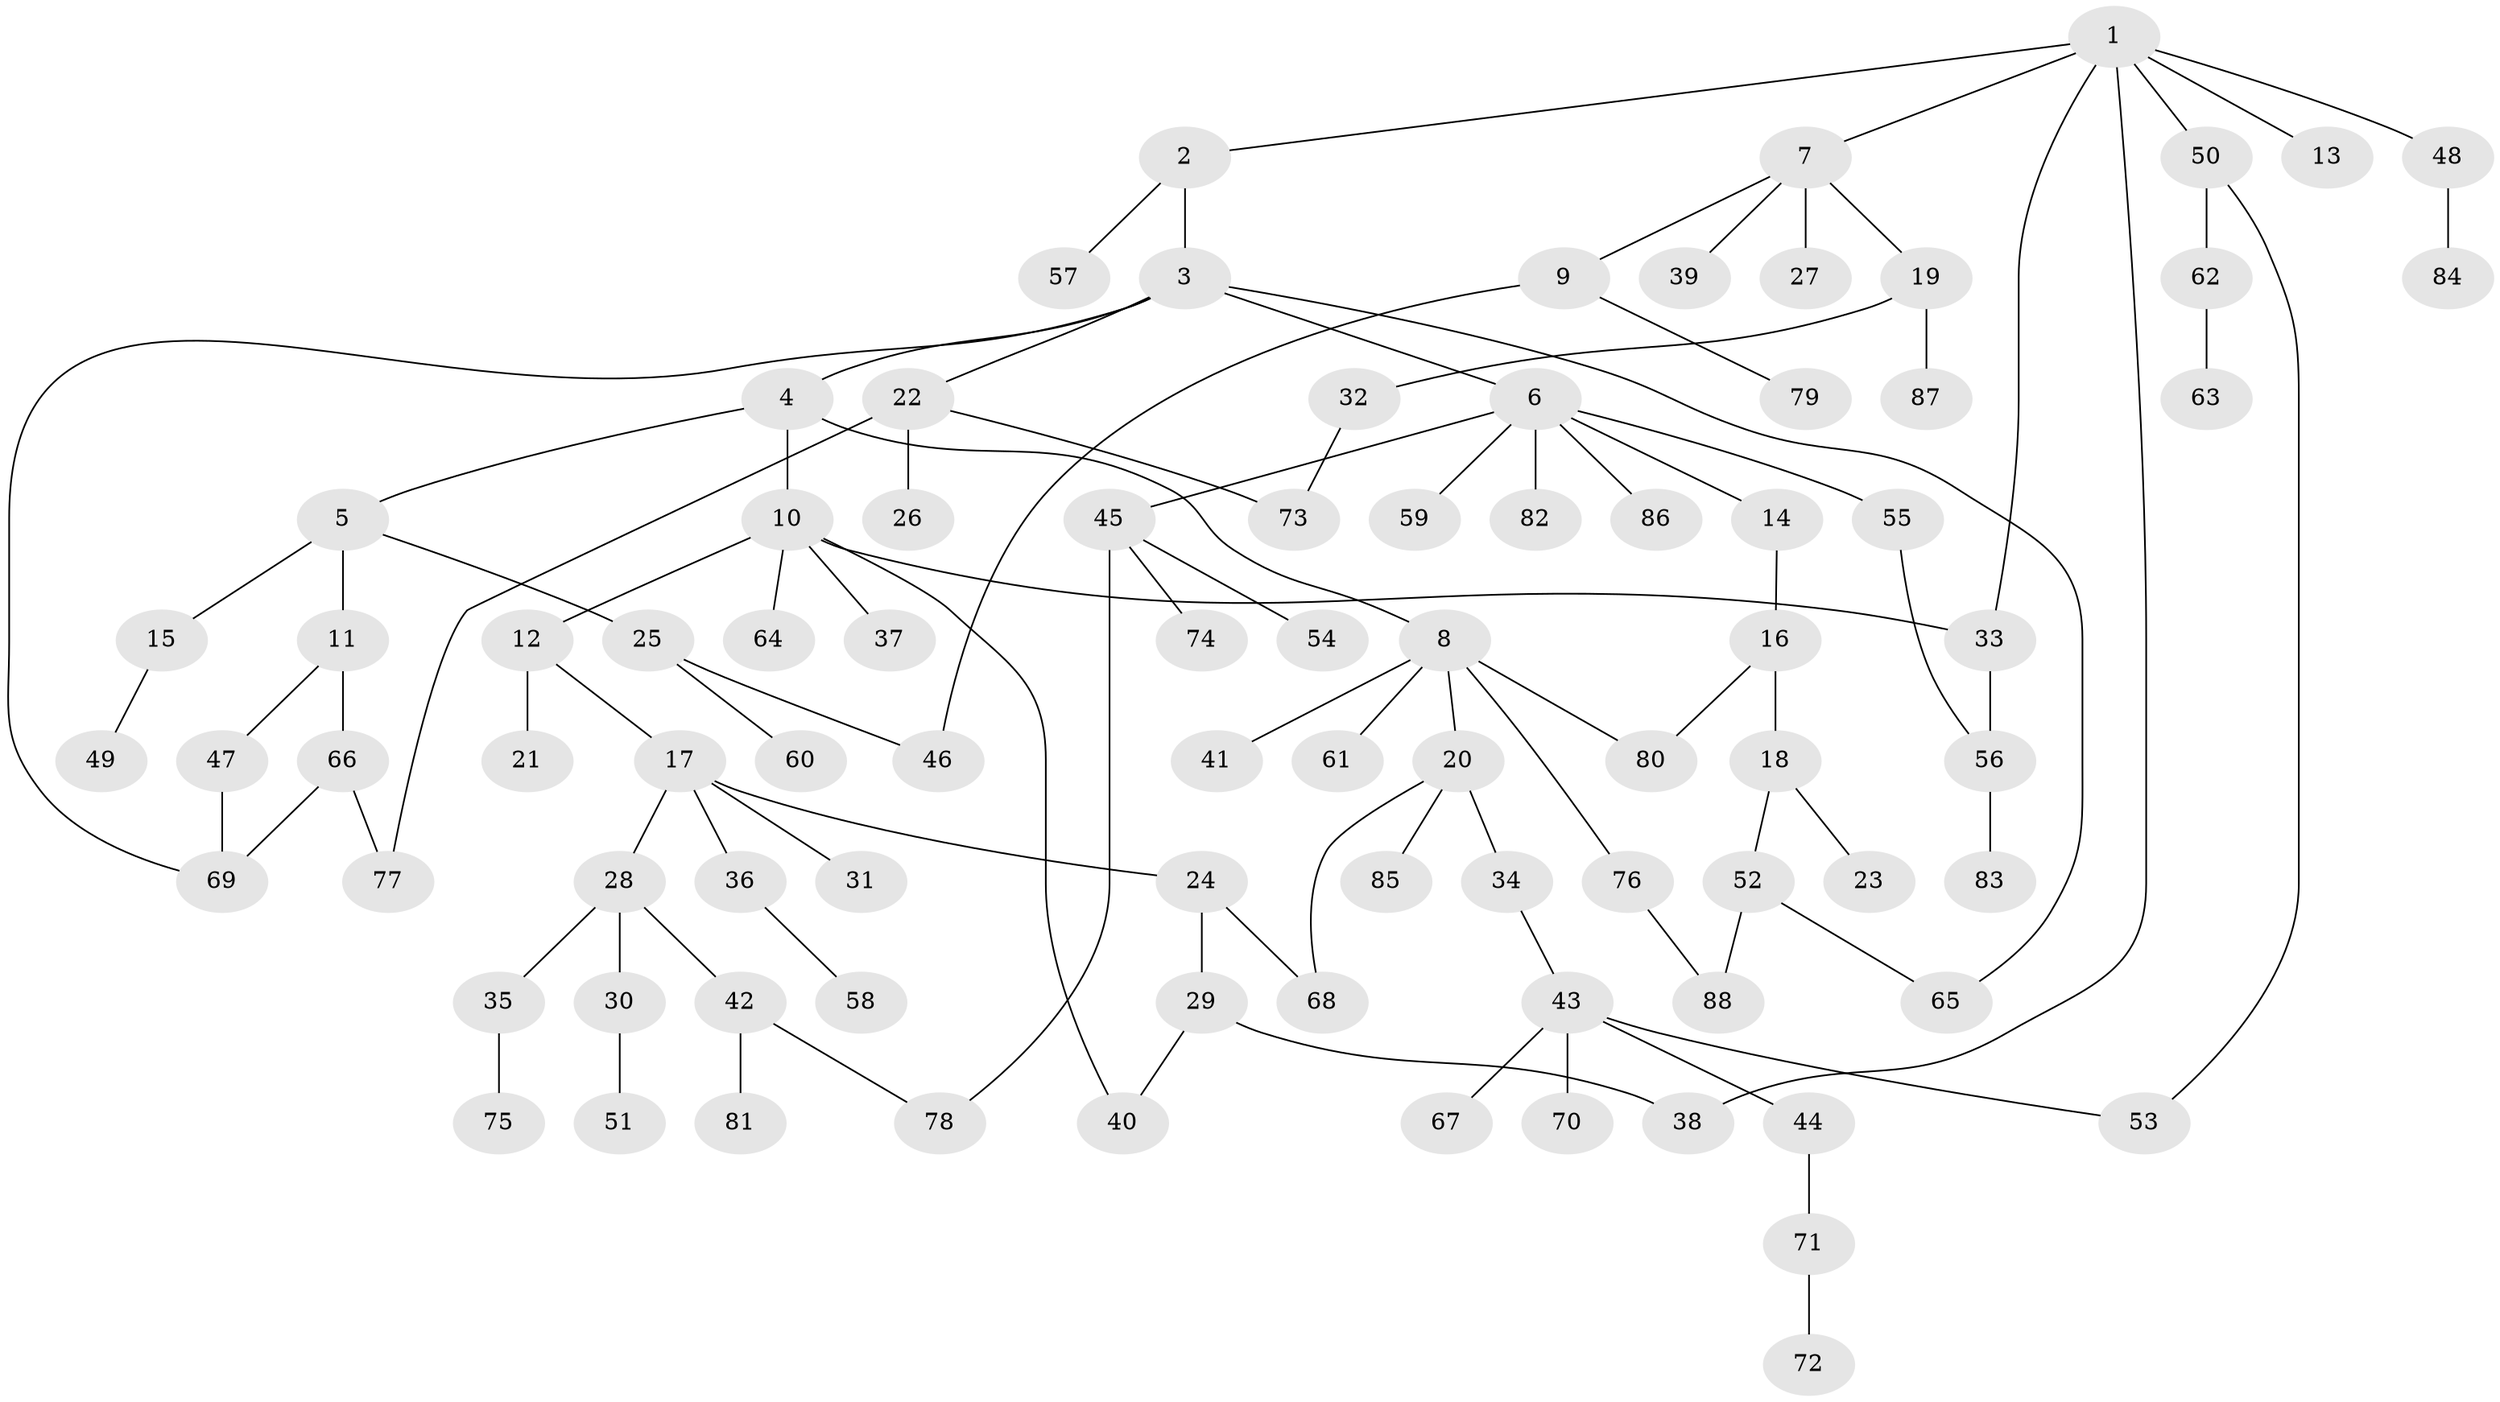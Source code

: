 // Generated by graph-tools (version 1.1) at 2025/25/03/09/25 03:25:29]
// undirected, 88 vertices, 102 edges
graph export_dot {
graph [start="1"]
  node [color=gray90,style=filled];
  1;
  2;
  3;
  4;
  5;
  6;
  7;
  8;
  9;
  10;
  11;
  12;
  13;
  14;
  15;
  16;
  17;
  18;
  19;
  20;
  21;
  22;
  23;
  24;
  25;
  26;
  27;
  28;
  29;
  30;
  31;
  32;
  33;
  34;
  35;
  36;
  37;
  38;
  39;
  40;
  41;
  42;
  43;
  44;
  45;
  46;
  47;
  48;
  49;
  50;
  51;
  52;
  53;
  54;
  55;
  56;
  57;
  58;
  59;
  60;
  61;
  62;
  63;
  64;
  65;
  66;
  67;
  68;
  69;
  70;
  71;
  72;
  73;
  74;
  75;
  76;
  77;
  78;
  79;
  80;
  81;
  82;
  83;
  84;
  85;
  86;
  87;
  88;
  1 -- 2;
  1 -- 7;
  1 -- 13;
  1 -- 38;
  1 -- 48;
  1 -- 50;
  1 -- 33;
  2 -- 3;
  2 -- 57;
  3 -- 4;
  3 -- 6;
  3 -- 22;
  3 -- 65;
  3 -- 69;
  4 -- 5;
  4 -- 8;
  4 -- 10;
  5 -- 11;
  5 -- 15;
  5 -- 25;
  6 -- 14;
  6 -- 45;
  6 -- 55;
  6 -- 59;
  6 -- 82;
  6 -- 86;
  7 -- 9;
  7 -- 19;
  7 -- 27;
  7 -- 39;
  8 -- 20;
  8 -- 41;
  8 -- 61;
  8 -- 76;
  8 -- 80;
  9 -- 46;
  9 -- 79;
  10 -- 12;
  10 -- 33;
  10 -- 37;
  10 -- 40;
  10 -- 64;
  11 -- 47;
  11 -- 66;
  12 -- 17;
  12 -- 21;
  14 -- 16;
  15 -- 49;
  16 -- 18;
  16 -- 80;
  17 -- 24;
  17 -- 28;
  17 -- 31;
  17 -- 36;
  18 -- 23;
  18 -- 52;
  19 -- 32;
  19 -- 87;
  20 -- 34;
  20 -- 85;
  20 -- 68;
  22 -- 26;
  22 -- 73;
  22 -- 77;
  24 -- 29;
  24 -- 68;
  25 -- 60;
  25 -- 46;
  28 -- 30;
  28 -- 35;
  28 -- 42;
  29 -- 40;
  29 -- 38;
  30 -- 51;
  32 -- 73;
  33 -- 56;
  34 -- 43;
  35 -- 75;
  36 -- 58;
  42 -- 81;
  42 -- 78;
  43 -- 44;
  43 -- 67;
  43 -- 70;
  43 -- 53;
  44 -- 71;
  45 -- 54;
  45 -- 74;
  45 -- 78;
  47 -- 69;
  48 -- 84;
  50 -- 53;
  50 -- 62;
  52 -- 88;
  52 -- 65;
  55 -- 56;
  56 -- 83;
  62 -- 63;
  66 -- 77;
  66 -- 69;
  71 -- 72;
  76 -- 88;
}
